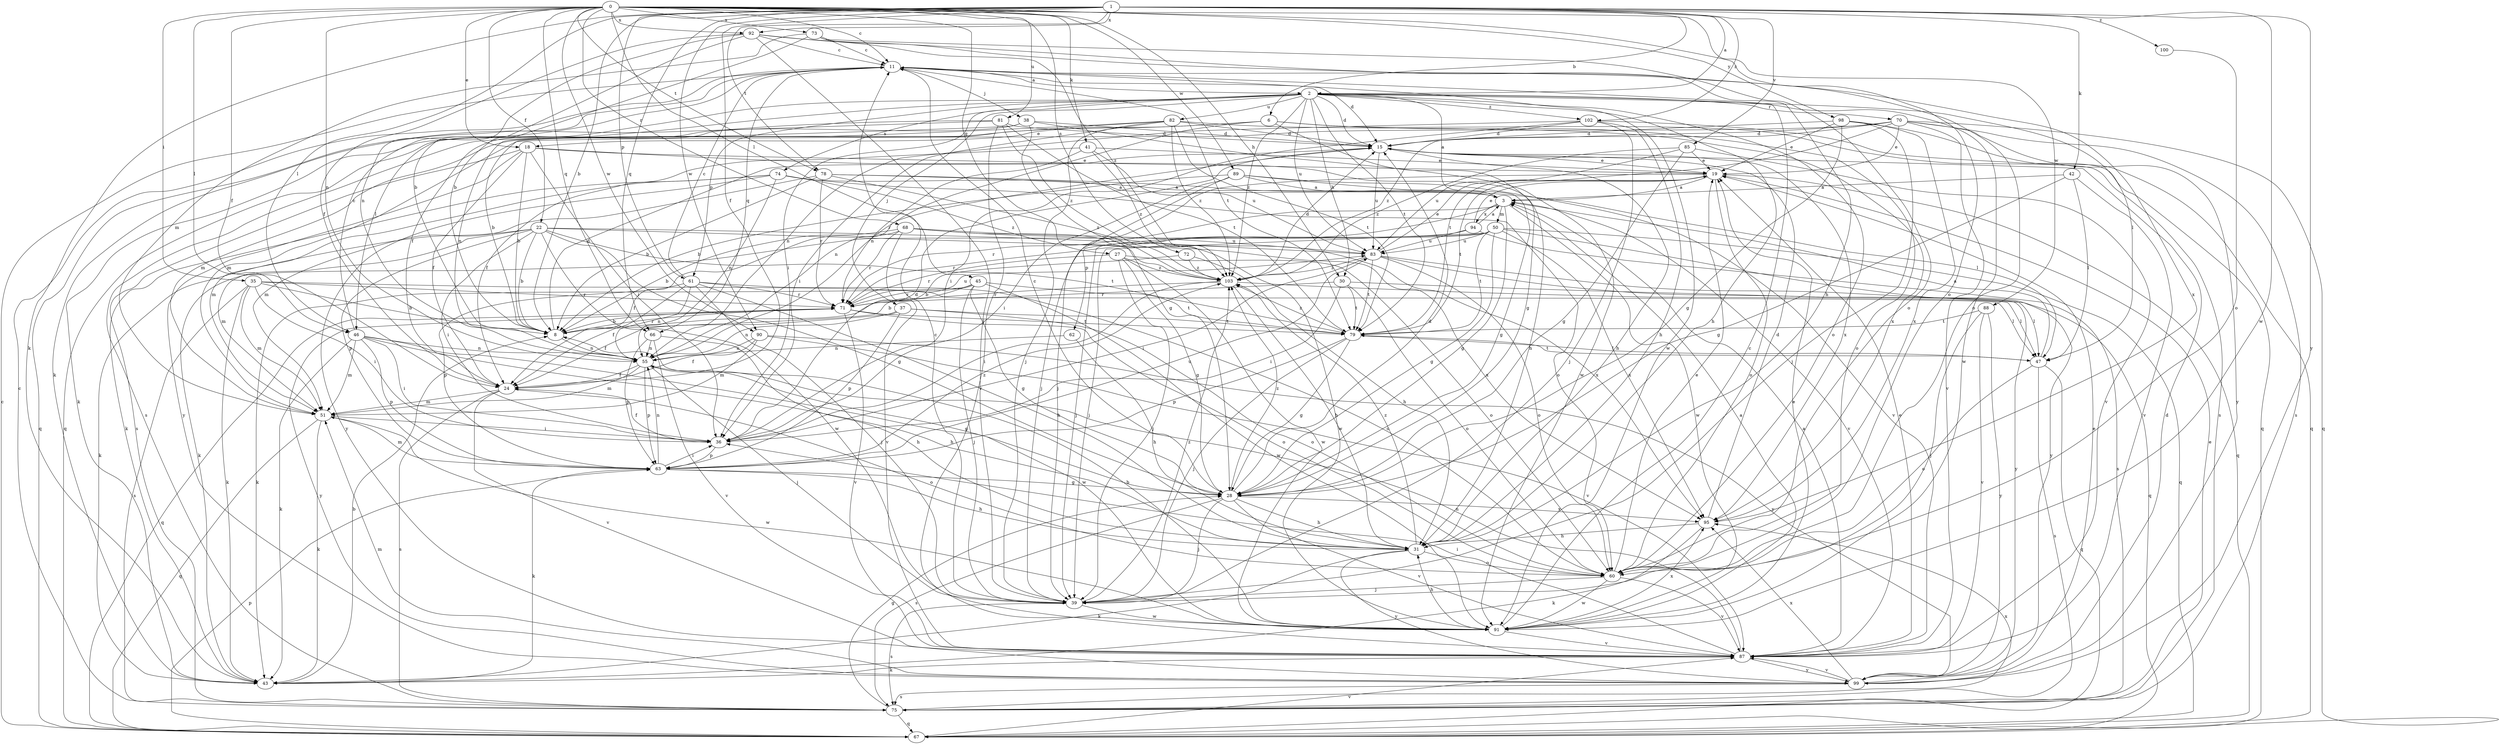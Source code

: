 strict digraph  {
0;
1;
2;
3;
6;
8;
11;
15;
18;
19;
22;
24;
27;
28;
30;
31;
35;
36;
37;
38;
39;
41;
42;
43;
45;
46;
47;
50;
51;
55;
60;
61;
62;
63;
66;
67;
68;
70;
71;
72;
73;
74;
75;
78;
79;
81;
82;
83;
85;
87;
88;
89;
90;
91;
92;
94;
95;
98;
99;
100;
102;
103;
0 -> 11  [label=c];
0 -> 18  [label=e];
0 -> 22  [label=f];
0 -> 24  [label=f];
0 -> 27  [label=g];
0 -> 30  [label=h];
0 -> 35  [label=i];
0 -> 41  [label=k];
0 -> 45  [label=l];
0 -> 46  [label=l];
0 -> 55  [label=n];
0 -> 60  [label=o];
0 -> 66  [label=q];
0 -> 68  [label=r];
0 -> 72  [label=s];
0 -> 73  [label=s];
0 -> 78  [label=t];
0 -> 81  [label=u];
0 -> 88  [label=w];
0 -> 89  [label=w];
0 -> 90  [label=w];
0 -> 92  [label=x];
0 -> 98  [label=y];
1 -> 2  [label=a];
1 -> 6  [label=b];
1 -> 8  [label=b];
1 -> 24  [label=f];
1 -> 42  [label=k];
1 -> 43  [label=k];
1 -> 46  [label=l];
1 -> 61  [label=p];
1 -> 66  [label=q];
1 -> 78  [label=t];
1 -> 85  [label=v];
1 -> 90  [label=w];
1 -> 91  [label=w];
1 -> 92  [label=x];
1 -> 99  [label=y];
1 -> 100  [label=z];
1 -> 102  [label=z];
2 -> 15  [label=d];
2 -> 24  [label=f];
2 -> 30  [label=h];
2 -> 31  [label=h];
2 -> 36  [label=i];
2 -> 37  [label=j];
2 -> 46  [label=l];
2 -> 47  [label=l];
2 -> 60  [label=o];
2 -> 61  [label=p];
2 -> 70  [label=r];
2 -> 74  [label=s];
2 -> 79  [label=t];
2 -> 82  [label=u];
2 -> 83  [label=u];
2 -> 91  [label=w];
2 -> 102  [label=z];
2 -> 103  [label=z];
3 -> 2  [label=a];
3 -> 28  [label=g];
3 -> 50  [label=m];
3 -> 62  [label=p];
3 -> 71  [label=r];
3 -> 87  [label=v];
3 -> 91  [label=w];
3 -> 94  [label=x];
6 -> 18  [label=e];
6 -> 28  [label=g];
6 -> 51  [label=m];
6 -> 55  [label=n];
6 -> 60  [label=o];
6 -> 75  [label=s];
8 -> 15  [label=d];
8 -> 55  [label=n];
8 -> 71  [label=r];
11 -> 2  [label=a];
11 -> 15  [label=d];
11 -> 38  [label=j];
11 -> 43  [label=k];
11 -> 66  [label=q];
11 -> 79  [label=t];
11 -> 91  [label=w];
11 -> 95  [label=x];
15 -> 19  [label=e];
15 -> 31  [label=h];
15 -> 55  [label=n];
15 -> 83  [label=u];
15 -> 95  [label=x];
18 -> 8  [label=b];
18 -> 19  [label=e];
18 -> 24  [label=f];
18 -> 31  [label=h];
18 -> 36  [label=i];
18 -> 75  [label=s];
18 -> 99  [label=y];
19 -> 3  [label=a];
19 -> 39  [label=j];
19 -> 60  [label=o];
19 -> 67  [label=q];
19 -> 79  [label=t];
22 -> 8  [label=b];
22 -> 28  [label=g];
22 -> 36  [label=i];
22 -> 43  [label=k];
22 -> 51  [label=m];
22 -> 63  [label=p];
22 -> 79  [label=t];
22 -> 83  [label=u];
22 -> 91  [label=w];
22 -> 95  [label=x];
24 -> 51  [label=m];
24 -> 60  [label=o];
24 -> 75  [label=s];
24 -> 87  [label=v];
27 -> 28  [label=g];
27 -> 39  [label=j];
27 -> 60  [label=o];
27 -> 71  [label=r];
27 -> 91  [label=w];
27 -> 103  [label=z];
28 -> 11  [label=c];
28 -> 15  [label=d];
28 -> 31  [label=h];
28 -> 39  [label=j];
28 -> 75  [label=s];
28 -> 87  [label=v];
28 -> 95  [label=x];
28 -> 103  [label=z];
30 -> 36  [label=i];
30 -> 47  [label=l];
30 -> 60  [label=o];
30 -> 71  [label=r];
30 -> 79  [label=t];
31 -> 43  [label=k];
31 -> 60  [label=o];
31 -> 99  [label=y];
31 -> 103  [label=z];
35 -> 8  [label=b];
35 -> 36  [label=i];
35 -> 43  [label=k];
35 -> 47  [label=l];
35 -> 51  [label=m];
35 -> 71  [label=r];
35 -> 75  [label=s];
36 -> 15  [label=d];
36 -> 24  [label=f];
36 -> 63  [label=p];
37 -> 24  [label=f];
37 -> 55  [label=n];
37 -> 60  [label=o];
37 -> 63  [label=p];
37 -> 79  [label=t];
38 -> 15  [label=d];
38 -> 28  [label=g];
38 -> 55  [label=n];
38 -> 67  [label=q];
38 -> 91  [label=w];
39 -> 11  [label=c];
39 -> 75  [label=s];
39 -> 91  [label=w];
39 -> 103  [label=z];
41 -> 19  [label=e];
41 -> 24  [label=f];
41 -> 71  [label=r];
41 -> 83  [label=u];
41 -> 103  [label=z];
42 -> 3  [label=a];
42 -> 28  [label=g];
42 -> 47  [label=l];
42 -> 87  [label=v];
43 -> 8  [label=b];
45 -> 8  [label=b];
45 -> 28  [label=g];
45 -> 39  [label=j];
45 -> 43  [label=k];
45 -> 71  [label=r];
45 -> 79  [label=t];
45 -> 91  [label=w];
46 -> 11  [label=c];
46 -> 31  [label=h];
46 -> 36  [label=i];
46 -> 43  [label=k];
46 -> 51  [label=m];
46 -> 55  [label=n];
46 -> 63  [label=p];
46 -> 91  [label=w];
47 -> 3  [label=a];
47 -> 60  [label=o];
47 -> 67  [label=q];
47 -> 75  [label=s];
47 -> 79  [label=t];
50 -> 28  [label=g];
50 -> 39  [label=j];
50 -> 43  [label=k];
50 -> 67  [label=q];
50 -> 71  [label=r];
50 -> 79  [label=t];
50 -> 83  [label=u];
50 -> 95  [label=x];
50 -> 99  [label=y];
51 -> 36  [label=i];
51 -> 43  [label=k];
51 -> 67  [label=q];
51 -> 91  [label=w];
55 -> 24  [label=f];
55 -> 28  [label=g];
55 -> 39  [label=j];
55 -> 51  [label=m];
55 -> 63  [label=p];
60 -> 19  [label=e];
60 -> 39  [label=j];
60 -> 87  [label=v];
60 -> 91  [label=w];
61 -> 11  [label=c];
61 -> 24  [label=f];
61 -> 31  [label=h];
61 -> 39  [label=j];
61 -> 55  [label=n];
61 -> 60  [label=o];
61 -> 63  [label=p];
61 -> 71  [label=r];
62 -> 31  [label=h];
62 -> 55  [label=n];
63 -> 28  [label=g];
63 -> 31  [label=h];
63 -> 36  [label=i];
63 -> 43  [label=k];
63 -> 51  [label=m];
63 -> 55  [label=n];
63 -> 83  [label=u];
63 -> 103  [label=z];
66 -> 31  [label=h];
66 -> 55  [label=n];
66 -> 63  [label=p];
66 -> 87  [label=v];
67 -> 11  [label=c];
67 -> 63  [label=p];
67 -> 87  [label=v];
68 -> 8  [label=b];
68 -> 24  [label=f];
68 -> 71  [label=r];
68 -> 83  [label=u];
68 -> 87  [label=v];
68 -> 91  [label=w];
68 -> 95  [label=x];
70 -> 15  [label=d];
70 -> 19  [label=e];
70 -> 51  [label=m];
70 -> 67  [label=q];
70 -> 75  [label=s];
70 -> 79  [label=t];
70 -> 87  [label=v];
70 -> 99  [label=y];
70 -> 103  [label=z];
71 -> 8  [label=b];
71 -> 60  [label=o];
71 -> 67  [label=q];
71 -> 79  [label=t];
71 -> 83  [label=u];
71 -> 87  [label=v];
71 -> 99  [label=y];
72 -> 8  [label=b];
72 -> 31  [label=h];
72 -> 103  [label=z];
73 -> 8  [label=b];
73 -> 11  [label=c];
73 -> 31  [label=h];
73 -> 51  [label=m];
73 -> 60  [label=o];
74 -> 3  [label=a];
74 -> 43  [label=k];
74 -> 51  [label=m];
74 -> 55  [label=n];
74 -> 60  [label=o];
74 -> 99  [label=y];
74 -> 103  [label=z];
75 -> 11  [label=c];
75 -> 19  [label=e];
75 -> 28  [label=g];
75 -> 67  [label=q];
75 -> 95  [label=x];
78 -> 3  [label=a];
78 -> 8  [label=b];
78 -> 47  [label=l];
78 -> 51  [label=m];
78 -> 71  [label=r];
78 -> 103  [label=z];
79 -> 28  [label=g];
79 -> 39  [label=j];
79 -> 47  [label=l];
79 -> 63  [label=p];
79 -> 103  [label=z];
81 -> 15  [label=d];
81 -> 43  [label=k];
81 -> 67  [label=q];
81 -> 79  [label=t];
81 -> 87  [label=v];
81 -> 103  [label=z];
82 -> 8  [label=b];
82 -> 15  [label=d];
82 -> 36  [label=i];
82 -> 39  [label=j];
82 -> 75  [label=s];
82 -> 79  [label=t];
82 -> 95  [label=x];
82 -> 103  [label=z];
83 -> 19  [label=e];
83 -> 36  [label=i];
83 -> 60  [label=o];
83 -> 67  [label=q];
83 -> 79  [label=t];
83 -> 99  [label=y];
83 -> 103  [label=z];
85 -> 19  [label=e];
85 -> 28  [label=g];
85 -> 83  [label=u];
85 -> 87  [label=v];
85 -> 103  [label=z];
87 -> 3  [label=a];
87 -> 19  [label=e];
87 -> 36  [label=i];
87 -> 43  [label=k];
87 -> 55  [label=n];
87 -> 99  [label=y];
88 -> 39  [label=j];
88 -> 79  [label=t];
88 -> 87  [label=v];
88 -> 99  [label=y];
89 -> 3  [label=a];
89 -> 8  [label=b];
89 -> 28  [label=g];
89 -> 36  [label=i];
89 -> 39  [label=j];
89 -> 87  [label=v];
90 -> 24  [label=f];
90 -> 51  [label=m];
90 -> 55  [label=n];
90 -> 87  [label=v];
90 -> 99  [label=y];
91 -> 3  [label=a];
91 -> 8  [label=b];
91 -> 11  [label=c];
91 -> 19  [label=e];
91 -> 31  [label=h];
91 -> 87  [label=v];
91 -> 95  [label=x];
92 -> 8  [label=b];
92 -> 11  [label=c];
92 -> 24  [label=f];
92 -> 39  [label=j];
92 -> 55  [label=n];
92 -> 60  [label=o];
92 -> 103  [label=z];
94 -> 3  [label=a];
94 -> 19  [label=e];
94 -> 39  [label=j];
94 -> 75  [label=s];
94 -> 83  [label=u];
95 -> 15  [label=d];
95 -> 31  [label=h];
95 -> 43  [label=k];
98 -> 15  [label=d];
98 -> 19  [label=e];
98 -> 28  [label=g];
98 -> 39  [label=j];
98 -> 67  [label=q];
98 -> 95  [label=x];
99 -> 15  [label=d];
99 -> 19  [label=e];
99 -> 51  [label=m];
99 -> 75  [label=s];
99 -> 87  [label=v];
99 -> 95  [label=x];
100 -> 60  [label=o];
102 -> 15  [label=d];
102 -> 31  [label=h];
102 -> 36  [label=i];
102 -> 39  [label=j];
102 -> 55  [label=n];
102 -> 67  [label=q];
103 -> 15  [label=d];
103 -> 31  [label=h];
103 -> 36  [label=i];
103 -> 47  [label=l];
103 -> 71  [label=r];
}

